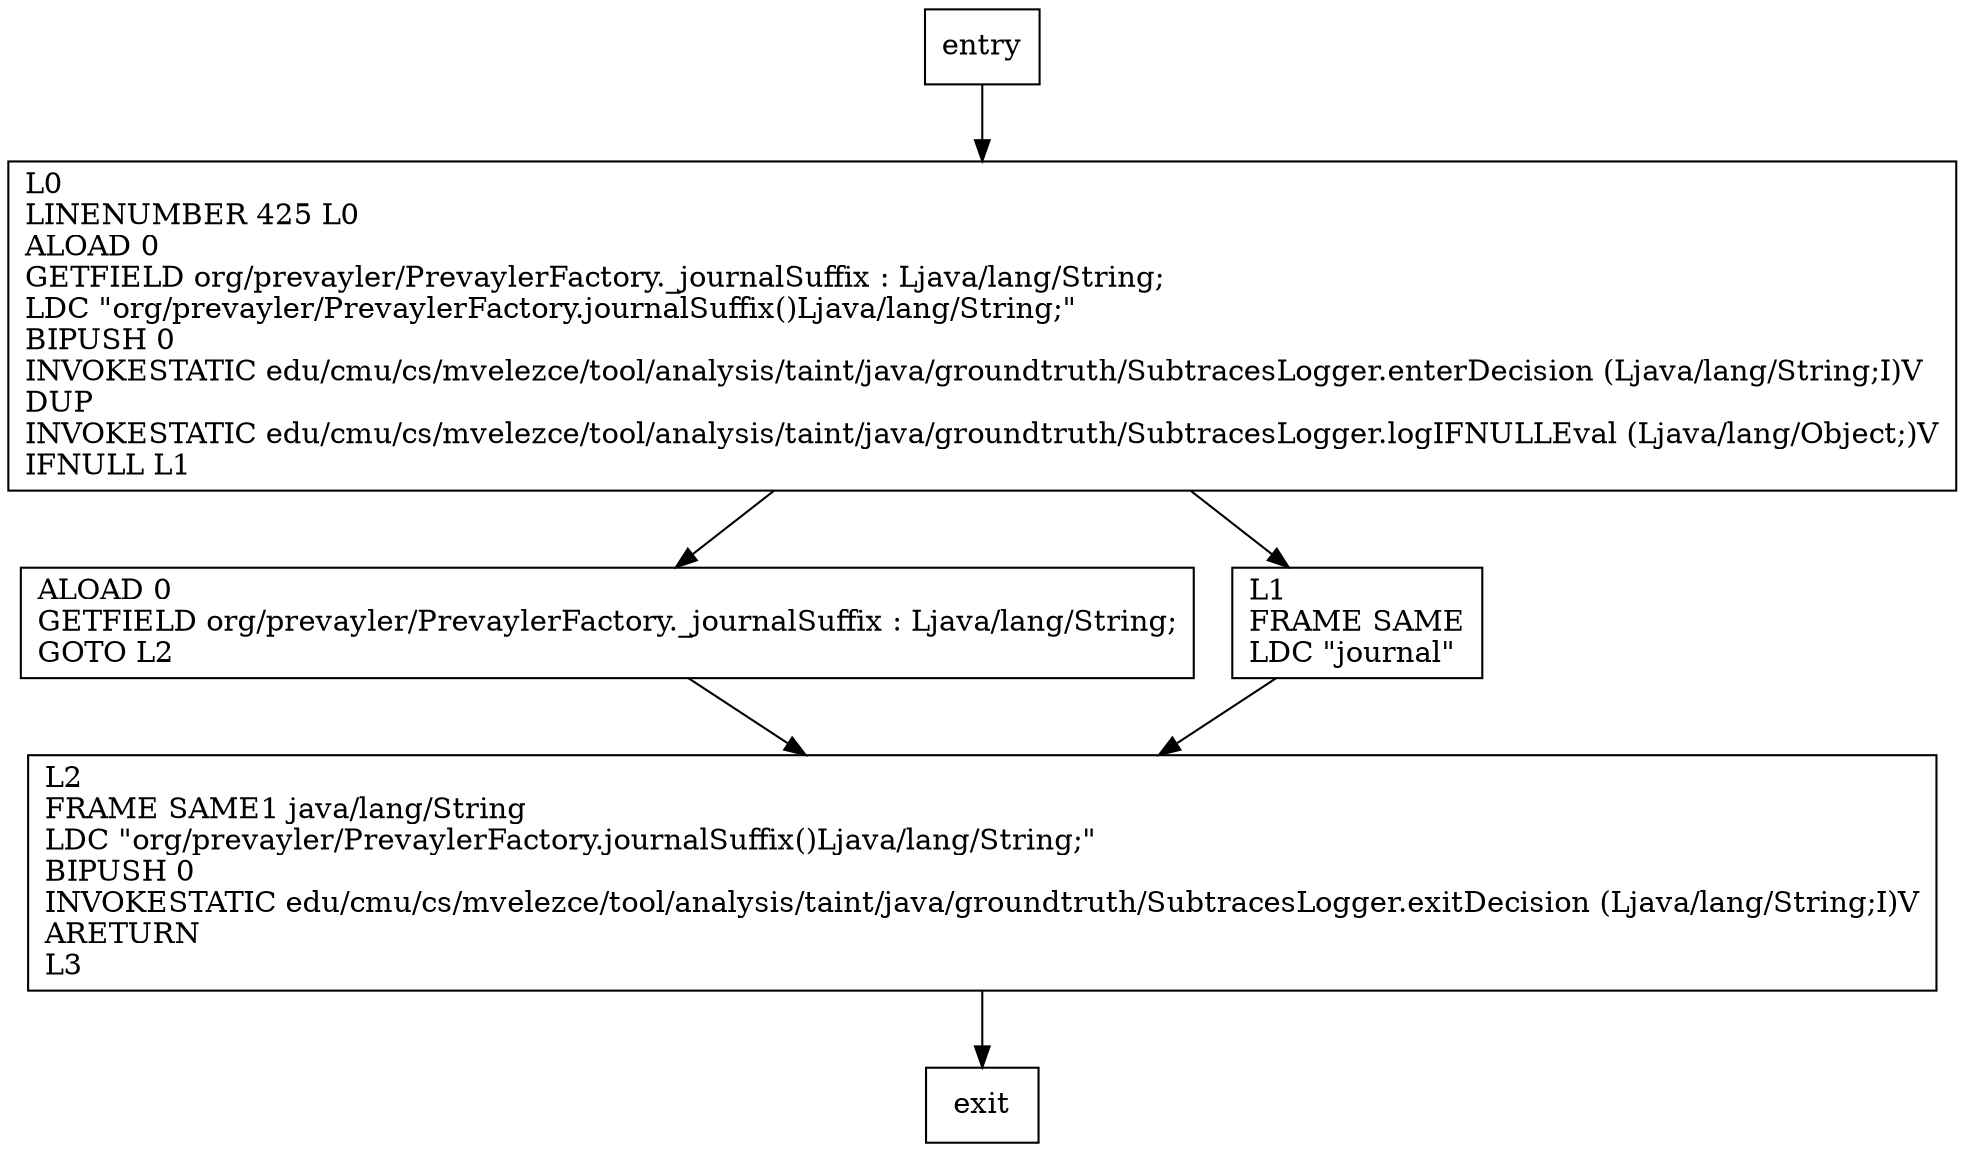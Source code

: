 digraph journalSuffix {
node [shape=record];
913711668 [label="L2\lFRAME SAME1 java/lang/String\lLDC \"org/prevayler/PrevaylerFactory.journalSuffix()Ljava/lang/String;\"\lBIPUSH 0\lINVOKESTATIC edu/cmu/cs/mvelezce/tool/analysis/taint/java/groundtruth/SubtracesLogger.exitDecision (Ljava/lang/String;I)V\lARETURN\lL3\l"];
518953848 [label="ALOAD 0\lGETFIELD org/prevayler/PrevaylerFactory._journalSuffix : Ljava/lang/String;\lGOTO L2\l"];
1002541036 [label="L1\lFRAME SAME\lLDC \"journal\"\l"];
488011312 [label="L0\lLINENUMBER 425 L0\lALOAD 0\lGETFIELD org/prevayler/PrevaylerFactory._journalSuffix : Ljava/lang/String;\lLDC \"org/prevayler/PrevaylerFactory.journalSuffix()Ljava/lang/String;\"\lBIPUSH 0\lINVOKESTATIC edu/cmu/cs/mvelezce/tool/analysis/taint/java/groundtruth/SubtracesLogger.enterDecision (Ljava/lang/String;I)V\lDUP\lINVOKESTATIC edu/cmu/cs/mvelezce/tool/analysis/taint/java/groundtruth/SubtracesLogger.logIFNULLEval (Ljava/lang/Object;)V\lIFNULL L1\l"];
entry;
exit;
entry -> 488011312;
913711668 -> exit;
518953848 -> 913711668;
1002541036 -> 913711668;
488011312 -> 518953848;
488011312 -> 1002541036;
}
